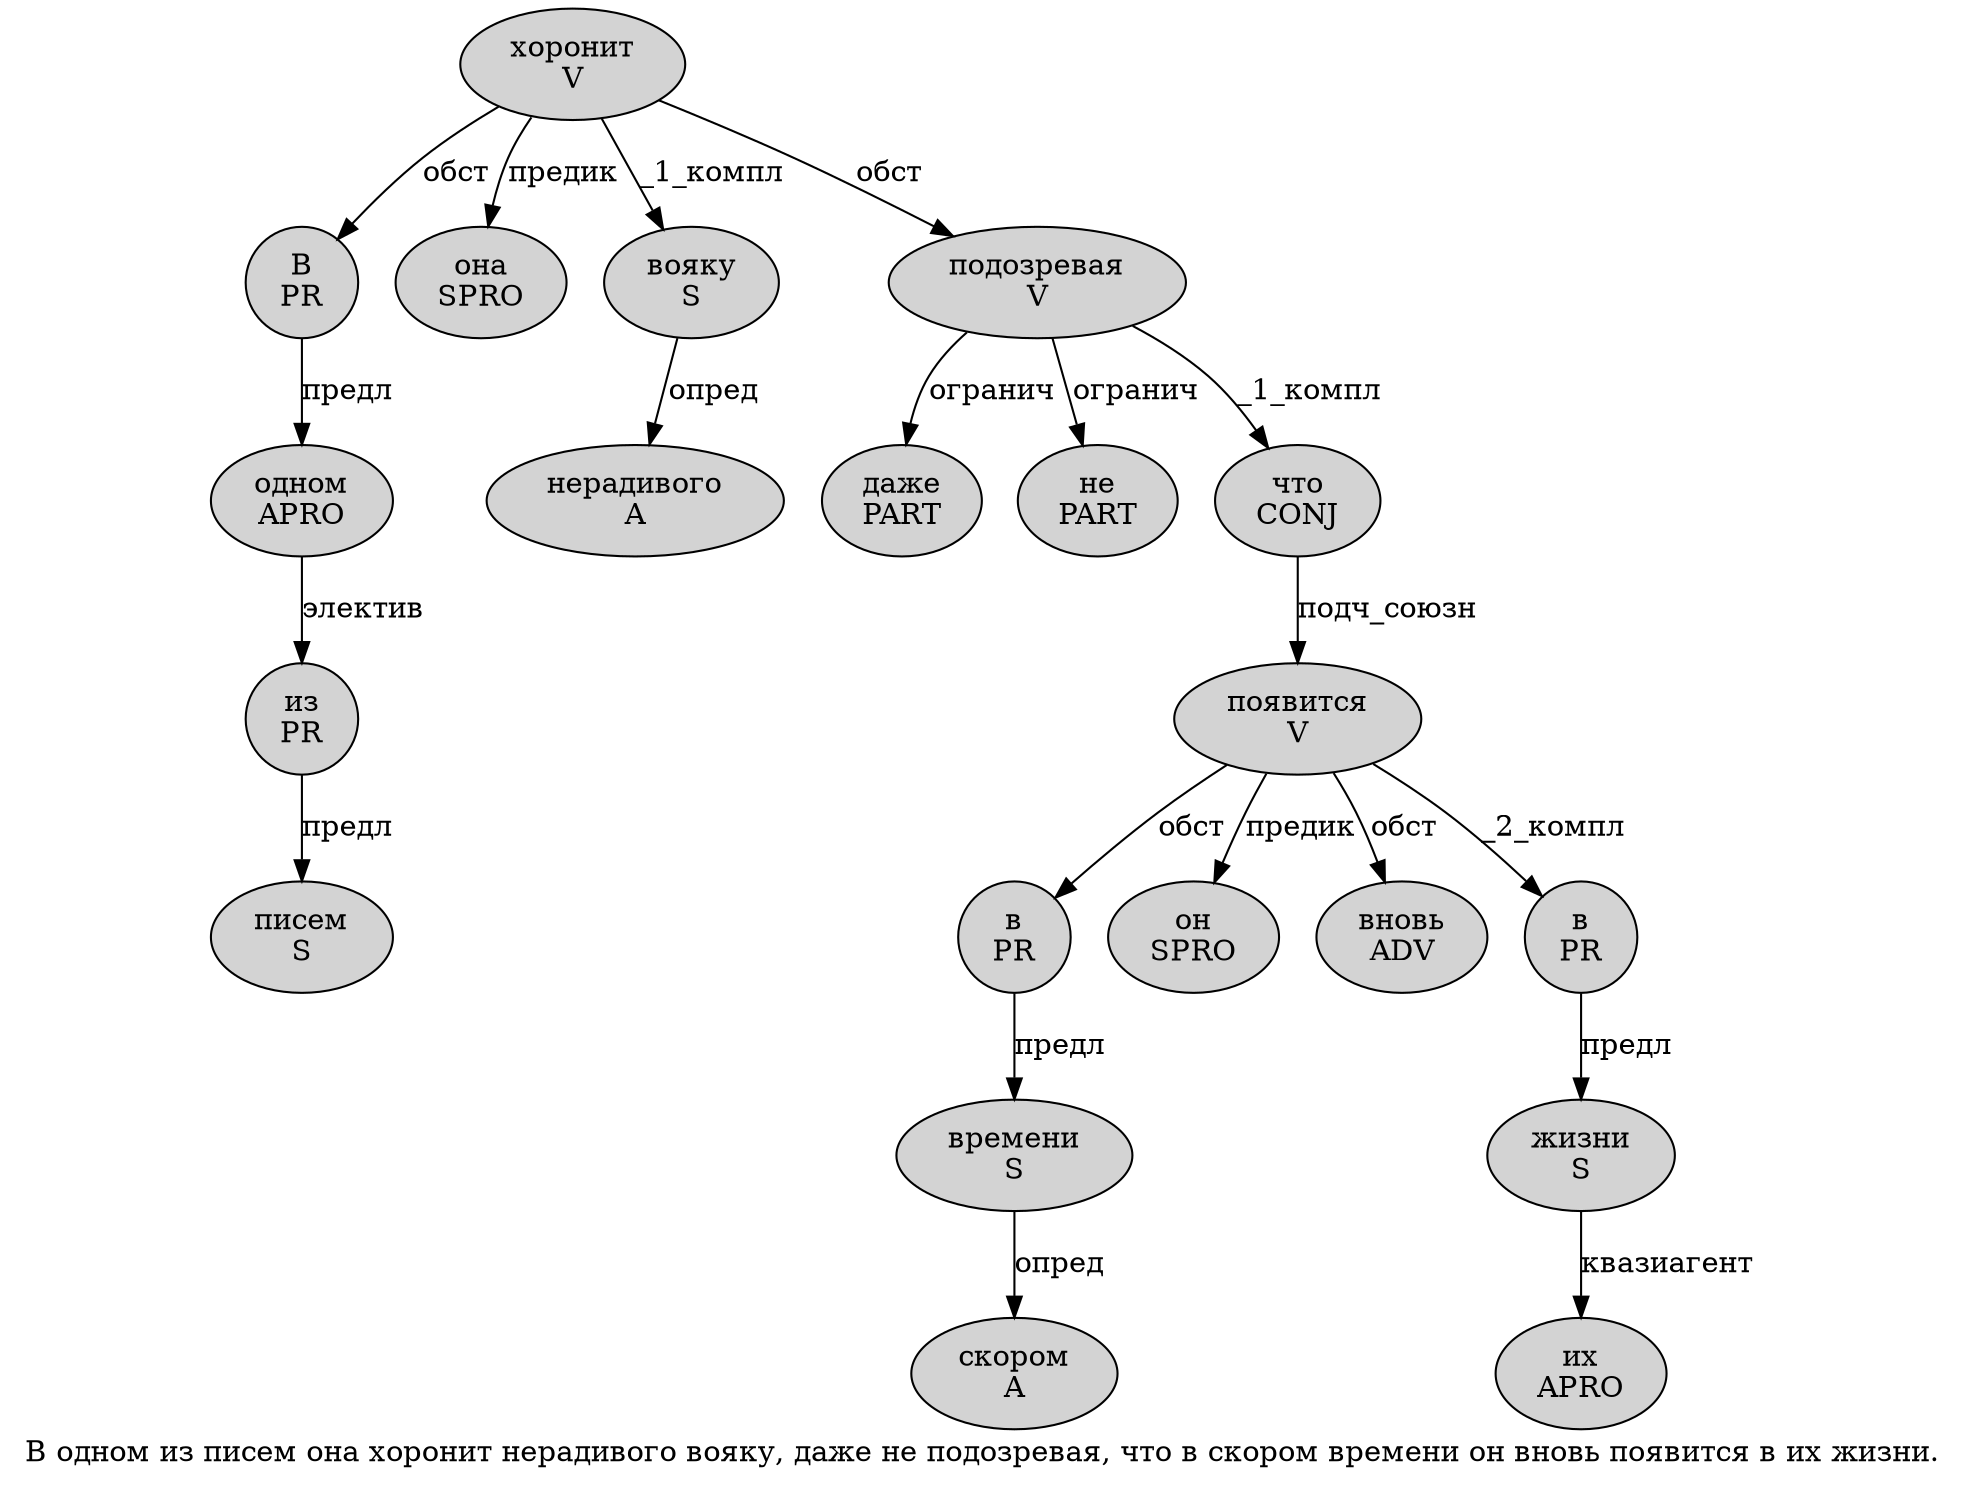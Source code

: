 digraph SENTENCE_47 {
	graph [label="В одном из писем она хоронит нерадивого вояку, даже не подозревая, что в скором времени он вновь появится в их жизни."]
	node [style=filled]
		0 [label="В
PR" color="" fillcolor=lightgray penwidth=1 shape=ellipse]
		1 [label="одном
APRO" color="" fillcolor=lightgray penwidth=1 shape=ellipse]
		2 [label="из
PR" color="" fillcolor=lightgray penwidth=1 shape=ellipse]
		3 [label="писем
S" color="" fillcolor=lightgray penwidth=1 shape=ellipse]
		4 [label="она
SPRO" color="" fillcolor=lightgray penwidth=1 shape=ellipse]
		5 [label="хоронит
V" color="" fillcolor=lightgray penwidth=1 shape=ellipse]
		6 [label="нерадивого
A" color="" fillcolor=lightgray penwidth=1 shape=ellipse]
		7 [label="вояку
S" color="" fillcolor=lightgray penwidth=1 shape=ellipse]
		9 [label="даже
PART" color="" fillcolor=lightgray penwidth=1 shape=ellipse]
		10 [label="не
PART" color="" fillcolor=lightgray penwidth=1 shape=ellipse]
		11 [label="подозревая
V" color="" fillcolor=lightgray penwidth=1 shape=ellipse]
		13 [label="что
CONJ" color="" fillcolor=lightgray penwidth=1 shape=ellipse]
		14 [label="в
PR" color="" fillcolor=lightgray penwidth=1 shape=ellipse]
		15 [label="скором
A" color="" fillcolor=lightgray penwidth=1 shape=ellipse]
		16 [label="времени
S" color="" fillcolor=lightgray penwidth=1 shape=ellipse]
		17 [label="он
SPRO" color="" fillcolor=lightgray penwidth=1 shape=ellipse]
		18 [label="вновь
ADV" color="" fillcolor=lightgray penwidth=1 shape=ellipse]
		19 [label="появится
V" color="" fillcolor=lightgray penwidth=1 shape=ellipse]
		20 [label="в
PR" color="" fillcolor=lightgray penwidth=1 shape=ellipse]
		21 [label="их
APRO" color="" fillcolor=lightgray penwidth=1 shape=ellipse]
		22 [label="жизни
S" color="" fillcolor=lightgray penwidth=1 shape=ellipse]
			7 -> 6 [label="опред"]
			19 -> 14 [label="обст"]
			19 -> 17 [label="предик"]
			19 -> 18 [label="обст"]
			19 -> 20 [label="_2_компл"]
			22 -> 21 [label="квазиагент"]
			13 -> 19 [label="подч_союзн"]
			11 -> 9 [label="огранич"]
			11 -> 10 [label="огранич"]
			11 -> 13 [label="_1_компл"]
			2 -> 3 [label="предл"]
			14 -> 16 [label="предл"]
			20 -> 22 [label="предл"]
			1 -> 2 [label="электив"]
			5 -> 0 [label="обст"]
			5 -> 4 [label="предик"]
			5 -> 7 [label="_1_компл"]
			5 -> 11 [label="обст"]
			16 -> 15 [label="опред"]
			0 -> 1 [label="предл"]
}